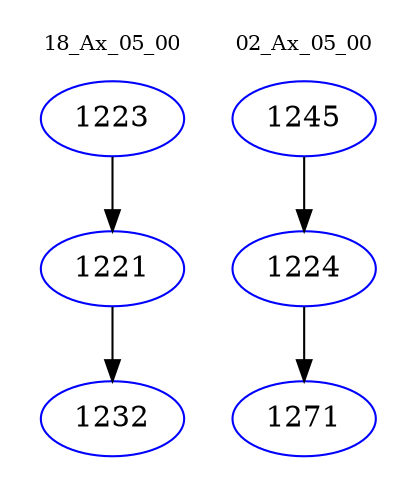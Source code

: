 digraph{
subgraph cluster_0 {
color = white
label = "18_Ax_05_00";
fontsize=10;
T0_1223 [label="1223", color="blue"]
T0_1223 -> T0_1221 [color="black"]
T0_1221 [label="1221", color="blue"]
T0_1221 -> T0_1232 [color="black"]
T0_1232 [label="1232", color="blue"]
}
subgraph cluster_1 {
color = white
label = "02_Ax_05_00";
fontsize=10;
T1_1245 [label="1245", color="blue"]
T1_1245 -> T1_1224 [color="black"]
T1_1224 [label="1224", color="blue"]
T1_1224 -> T1_1271 [color="black"]
T1_1271 [label="1271", color="blue"]
}
}
